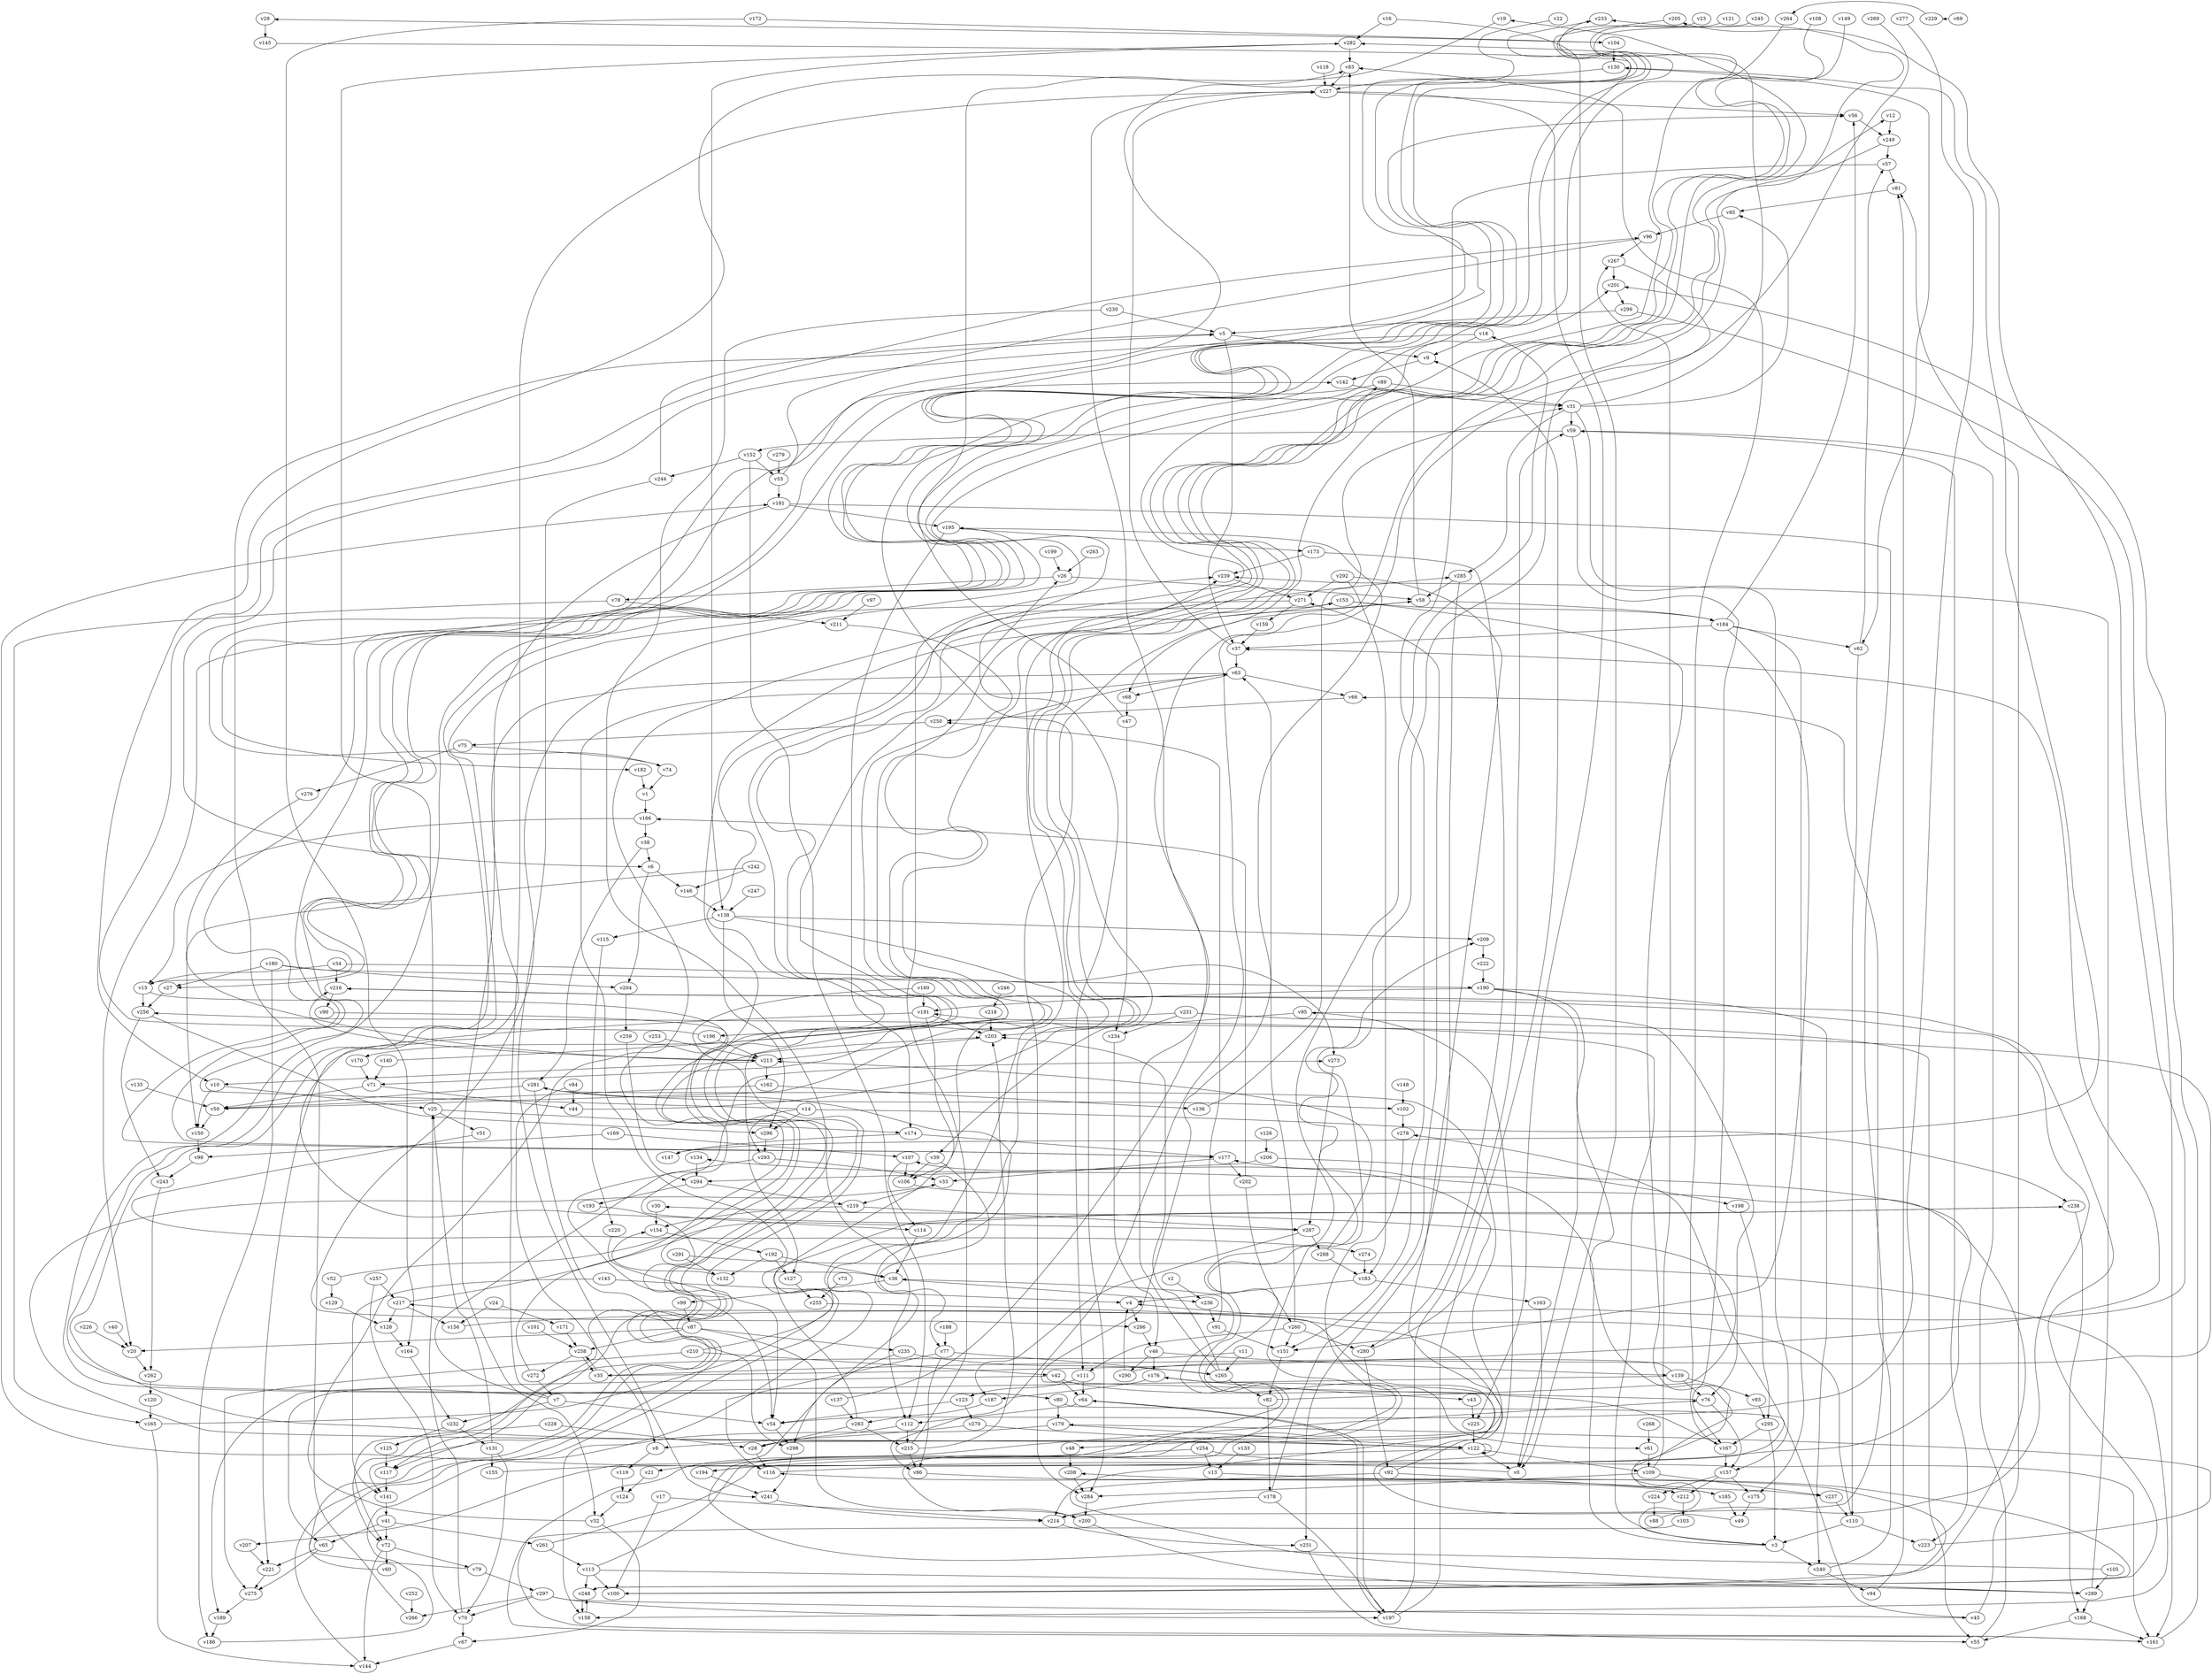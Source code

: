 // Benchmark game 446 - 300 vertices
// time_bound: 80
// targets: v121
digraph G {
    v0 [name="v0", player=0];
    v1 [name="v1", player=1];
    v2 [name="v2", player=0];
    v3 [name="v3", player=0];
    v4 [name="v4", player=1];
    v5 [name="v5", player=1];
    v6 [name="v6", player=1];
    v7 [name="v7", player=1];
    v8 [name="v8", player=0];
    v9 [name="v9", player=1];
    v10 [name="v10", player=0];
    v11 [name="v11", player=0];
    v12 [name="v12", player=1];
    v13 [name="v13", player=0];
    v14 [name="v14", player=0];
    v15 [name="v15", player=0];
    v16 [name="v16", player=0];
    v17 [name="v17", player=1];
    v18 [name="v18", player=1];
    v19 [name="v19", player=0];
    v20 [name="v20", player=0];
    v21 [name="v21", player=1];
    v22 [name="v22", player=0];
    v23 [name="v23", player=0];
    v24 [name="v24", player=1];
    v25 [name="v25", player=1];
    v26 [name="v26", player=1];
    v27 [name="v27", player=1];
    v28 [name="v28", player=1];
    v29 [name="v29", player=1];
    v30 [name="v30", player=0];
    v31 [name="v31", player=1];
    v32 [name="v32", player=0];
    v33 [name="v33", player=0];
    v34 [name="v34", player=0];
    v35 [name="v35", player=1];
    v36 [name="v36", player=0];
    v37 [name="v37", player=0];
    v38 [name="v38", player=0];
    v39 [name="v39", player=0];
    v40 [name="v40", player=1];
    v41 [name="v41", player=0];
    v42 [name="v42", player=1];
    v43 [name="v43", player=1];
    v44 [name="v44", player=0];
    v45 [name="v45", player=0];
    v46 [name="v46", player=0];
    v47 [name="v47", player=1];
    v48 [name="v48", player=1];
    v49 [name="v49", player=1];
    v50 [name="v50", player=0];
    v51 [name="v51", player=1];
    v52 [name="v52", player=0];
    v53 [name="v53", player=0];
    v54 [name="v54", player=1];
    v55 [name="v55", player=0];
    v56 [name="v56", player=1];
    v57 [name="v57", player=1];
    v58 [name="v58", player=0];
    v59 [name="v59", player=1];
    v60 [name="v60", player=0];
    v61 [name="v61", player=1];
    v62 [name="v62", player=0];
    v63 [name="v63", player=0];
    v64 [name="v64", player=0];
    v65 [name="v65", player=0];
    v66 [name="v66", player=1];
    v67 [name="v67", player=0];
    v68 [name="v68", player=0];
    v69 [name="v69", player=1];
    v70 [name="v70", player=0];
    v71 [name="v71", player=1];
    v72 [name="v72", player=0];
    v73 [name="v73", player=1];
    v74 [name="v74", player=1];
    v75 [name="v75", player=0];
    v76 [name="v76", player=1];
    v77 [name="v77", player=0];
    v78 [name="v78", player=1];
    v79 [name="v79", player=1];
    v80 [name="v80", player=1];
    v81 [name="v81", player=1];
    v82 [name="v82", player=0];
    v83 [name="v83", player=0];
    v84 [name="v84", player=0];
    v85 [name="v85", player=0];
    v86 [name="v86", player=0];
    v87 [name="v87", player=0];
    v88 [name="v88", player=1];
    v89 [name="v89", player=1];
    v90 [name="v90", player=1];
    v91 [name="v91", player=0];
    v92 [name="v92", player=1];
    v93 [name="v93", player=0];
    v94 [name="v94", player=0];
    v95 [name="v95", player=1];
    v96 [name="v96", player=1];
    v97 [name="v97", player=1];
    v98 [name="v98", player=1];
    v99 [name="v99", player=0];
    v100 [name="v100", player=1];
    v101 [name="v101", player=1];
    v102 [name="v102", player=1];
    v103 [name="v103", player=0];
    v104 [name="v104", player=0];
    v105 [name="v105", player=0];
    v106 [name="v106", player=0];
    v107 [name="v107", player=1];
    v108 [name="v108", player=1];
    v109 [name="v109", player=1];
    v110 [name="v110", player=0];
    v111 [name="v111", player=1];
    v112 [name="v112", player=0];
    v113 [name="v113", player=0];
    v114 [name="v114", player=1];
    v115 [name="v115", player=0];
    v116 [name="v116", player=1];
    v117 [name="v117", player=0];
    v118 [name="v118", player=1];
    v119 [name="v119", player=0];
    v120 [name="v120", player=0];
    v121 [name="v121", player=0, target=1];
    v122 [name="v122", player=0];
    v123 [name="v123", player=1];
    v124 [name="v124", player=0];
    v125 [name="v125", player=1];
    v126 [name="v126", player=1];
    v127 [name="v127", player=0];
    v128 [name="v128", player=0];
    v129 [name="v129", player=0];
    v130 [name="v130", player=1];
    v131 [name="v131", player=1];
    v132 [name="v132", player=1];
    v133 [name="v133", player=0];
    v134 [name="v134", player=1];
    v135 [name="v135", player=1];
    v136 [name="v136", player=0];
    v137 [name="v137", player=0];
    v138 [name="v138", player=1];
    v139 [name="v139", player=1];
    v140 [name="v140", player=1];
    v141 [name="v141", player=0];
    v142 [name="v142", player=0];
    v143 [name="v143", player=1];
    v144 [name="v144", player=1];
    v145 [name="v145", player=0];
    v146 [name="v146", player=0];
    v147 [name="v147", player=1];
    v148 [name="v148", player=0];
    v149 [name="v149", player=1];
    v150 [name="v150", player=0];
    v151 [name="v151", player=0];
    v152 [name="v152", player=1];
    v153 [name="v153", player=0];
    v154 [name="v154", player=0];
    v155 [name="v155", player=1];
    v156 [name="v156", player=1];
    v157 [name="v157", player=1];
    v158 [name="v158", player=0];
    v159 [name="v159", player=0];
    v160 [name="v160", player=1];
    v161 [name="v161", player=0];
    v162 [name="v162", player=1];
    v163 [name="v163", player=1];
    v164 [name="v164", player=1];
    v165 [name="v165", player=0];
    v166 [name="v166", player=0];
    v167 [name="v167", player=0];
    v168 [name="v168", player=1];
    v169 [name="v169", player=1];
    v170 [name="v170", player=1];
    v171 [name="v171", player=1];
    v172 [name="v172", player=1];
    v173 [name="v173", player=0];
    v174 [name="v174", player=1];
    v175 [name="v175", player=0];
    v176 [name="v176", player=0];
    v177 [name="v177", player=0];
    v178 [name="v178", player=1];
    v179 [name="v179", player=0];
    v180 [name="v180", player=0];
    v181 [name="v181", player=0];
    v182 [name="v182", player=1];
    v183 [name="v183", player=1];
    v184 [name="v184", player=0];
    v185 [name="v185", player=0];
    v186 [name="v186", player=1];
    v187 [name="v187", player=0];
    v188 [name="v188", player=0];
    v189 [name="v189", player=0];
    v190 [name="v190", player=0];
    v191 [name="v191", player=1];
    v192 [name="v192", player=0];
    v193 [name="v193", player=1];
    v194 [name="v194", player=0];
    v195 [name="v195", player=1];
    v196 [name="v196", player=0];
    v197 [name="v197", player=0];
    v198 [name="v198", player=1];
    v199 [name="v199", player=0];
    v200 [name="v200", player=0];
    v201 [name="v201", player=0];
    v202 [name="v202", player=0];
    v203 [name="v203", player=0];
    v204 [name="v204", player=0];
    v205 [name="v205", player=1];
    v206 [name="v206", player=1];
    v207 [name="v207", player=1];
    v208 [name="v208", player=0];
    v209 [name="v209", player=0];
    v210 [name="v210", player=0];
    v211 [name="v211", player=0];
    v212 [name="v212", player=1];
    v213 [name="v213", player=1];
    v214 [name="v214", player=0];
    v215 [name="v215", player=0];
    v216 [name="v216", player=0];
    v217 [name="v217", player=0];
    v218 [name="v218", player=0];
    v219 [name="v219", player=1];
    v220 [name="v220", player=1];
    v221 [name="v221", player=0];
    v222 [name="v222", player=1];
    v223 [name="v223", player=1];
    v224 [name="v224", player=1];
    v225 [name="v225", player=1];
    v226 [name="v226", player=1];
    v227 [name="v227", player=1];
    v228 [name="v228", player=0];
    v229 [name="v229", player=1];
    v230 [name="v230", player=0];
    v231 [name="v231", player=1];
    v232 [name="v232", player=0];
    v233 [name="v233", player=1];
    v234 [name="v234", player=0];
    v235 [name="v235", player=1];
    v236 [name="v236", player=1];
    v237 [name="v237", player=1];
    v238 [name="v238", player=1];
    v239 [name="v239", player=0];
    v240 [name="v240", player=0];
    v241 [name="v241", player=0];
    v242 [name="v242", player=1];
    v243 [name="v243", player=1];
    v244 [name="v244", player=1];
    v245 [name="v245", player=0];
    v246 [name="v246", player=0];
    v247 [name="v247", player=1];
    v248 [name="v248", player=1];
    v249 [name="v249", player=0];
    v250 [name="v250", player=1];
    v251 [name="v251", player=0];
    v252 [name="v252", player=0];
    v253 [name="v253", player=1];
    v254 [name="v254", player=0];
    v255 [name="v255", player=0];
    v256 [name="v256", player=1];
    v257 [name="v257", player=0];
    v258 [name="v258", player=0];
    v259 [name="v259", player=0];
    v260 [name="v260", player=1];
    v261 [name="v261", player=0];
    v262 [name="v262", player=1];
    v263 [name="v263", player=1];
    v264 [name="v264", player=1];
    v265 [name="v265", player=0];
    v266 [name="v266", player=1];
    v267 [name="v267", player=0];
    v268 [name="v268", player=1];
    v269 [name="v269", player=1];
    v270 [name="v270", player=0];
    v271 [name="v271", player=1];
    v272 [name="v272", player=1];
    v273 [name="v273", player=0];
    v274 [name="v274", player=1];
    v275 [name="v275", player=1];
    v276 [name="v276", player=0];
    v277 [name="v277", player=1];
    v278 [name="v278", player=1];
    v279 [name="v279", player=1];
    v280 [name="v280", player=1];
    v281 [name="v281", player=0];
    v282 [name="v282", player=1];
    v283 [name="v283", player=1];
    v284 [name="v284", player=1];
    v285 [name="v285", player=0];
    v286 [name="v286", player=1];
    v287 [name="v287", player=0];
    v288 [name="v288", player=1];
    v289 [name="v289", player=1];
    v290 [name="v290", player=0];
    v291 [name="v291", player=1];
    v292 [name="v292", player=1];
    v293 [name="v293", player=0];
    v294 [name="v294", player=1];
    v295 [name="v295", player=1];
    v296 [name="v296", player=0];
    v297 [name="v297", player=0];
    v298 [name="v298", player=1];
    v299 [name="v299", player=0];

    v0 -> v181 [constraint="t >= 5"];
    v1 -> v166;
    v2 -> v236;
    v3 -> v191;
    v4 -> v286;
    v5 -> v37;
    v6 -> v204;
    v7 -> v273 [constraint="t >= 4"];
    v8 -> v119;
    v9 -> v142;
    v10 -> v150;
    v11 -> v72 [constraint="t < 7"];
    v12 -> v249;
    v13 -> v248 [constraint="t < 5"];
    v14 -> v56 [constraint="t < 9"];
    v15 -> v114 [constraint="t >= 1"];
    v16 -> v282;
    v17 -> v214;
    v18 -> v6 [constraint="t mod 3 == 0"];
    v19 -> v10 [constraint="t >= 5"];
    v20 -> v262;
    v21 -> v124;
    v22 -> v182 [constraint="t >= 1"];
    v23 -> v15 [constraint="t < 9"];
    v24 -> v171;
    v25 -> v174;
    v26 -> v58;
    v27 -> v256;
    v28 -> v281 [constraint="t < 12"];
    v29 -> v145;
    v30 -> v154;
    v31 -> v285;
    v32 -> v201 [constraint="t mod 5 == 2"];
    v33 -> v219;
    v34 -> v15;
    v35 -> v37 [constraint="t < 13"];
    v36 -> v236;
    v37 -> v63;
    v38 -> v6;
    v39 -> v77 [constraint="t mod 4 == 2"];
    v40 -> v20;
    v41 -> v65;
    v42 -> v64;
    v43 -> v225;
    v44 -> v12 [constraint="t mod 3 == 2"];
    v45 -> v278 [constraint="t < 14"];
    v46 -> v290;
    v47 -> v234;
    v48 -> v208;
    v49 -> v176 [constraint="t < 15"];
    v50 -> v150;
    v51 -> v274 [constraint="t >= 5"];
    v52 -> v203 [constraint="t >= 1"];
    v53 -> v142;
    v54 -> v298;
    v55 -> v59;
    v56 -> v249;
    v57 -> v151;
    v58 -> v184;
    v59 -> v167;
    v60 -> v19 [constraint="t >= 5"];
    v61 -> v109;
    v62 -> v110;
    v63 -> v287 [constraint="t >= 4"];
    v64 -> v112;
    v65 -> v275;
    v66 -> v250;
    v67 -> v144;
    v68 -> v47;
    v69 -> v229 [constraint="t mod 3 == 2"];
    v70 -> v67;
    v71 -> v44;
    v72 -> v144;
    v73 -> v255;
    v74 -> v1;
    v75 -> v74;
    v76 -> v195 [constraint="t mod 4 == 0"];
    v77 -> v265;
    v78 -> v165;
    v79 -> v285 [constraint="t mod 2 == 0"];
    v80 -> v194 [constraint="t mod 2 == 0"];
    v81 -> v85;
    v82 -> v30 [constraint="t >= 5"];
    v83 -> v227;
    v84 -> v8;
    v85 -> v96;
    v86 -> v212 [constraint="t < 7"];
    v87 -> v235;
    v88 -> v216 [constraint="t >= 1"];
    v89 -> v31;
    v90 -> v117 [constraint="t >= 2"];
    v91 -> v250;
    v92 -> v217 [constraint="t < 15"];
    v93 -> v295;
    v94 -> v81;
    v95 -> v203;
    v96 -> v74 [constraint="t mod 4 == 0"];
    v97 -> v211;
    v98 -> v243;
    v99 -> v87;
    v100 -> v208 [constraint="t mod 4 == 2"];
    v101 -> v258;
    v102 -> v278;
    v103 -> v161 [constraint="t < 14"];
    v104 -> v29 [constraint="t < 5"];
    v105 -> v36 [constraint="t < 15"];
    v106 -> v100 [constraint="t >= 2"];
    v107 -> v114;
    v108 -> v170 [constraint="t >= 4"];
    v109 -> v284;
    v110 -> v223;
    v111 -> v64;
    v112 -> v28;
    v113 -> v18 [constraint="t < 15"];
    v114 -> v36;
    v115 -> v220;
    v116 -> v95 [constraint="t >= 5"];
    v117 -> v141;
    v118 -> v227;
    v119 -> v124;
    v120 -> v165;
    v121 -> v80 [constraint="t < 7"];
    v122 -> v33 [constraint="t < 9"];
    v123 -> v54;
    v124 -> v32;
    v125 -> v117;
    v126 -> v206;
    v127 -> v255;
    v128 -> v164;
    v129 -> v128;
    v130 -> v227;
    v131 -> v25;
    v132 -> v154;
    v133 -> v13;
    v134 -> v294;
    v135 -> v50;
    v136 -> v31;
    v137 -> v233 [constraint="t mod 3 == 1"];
    v138 -> v284;
    v139 -> v35 [constraint="t >= 3"];
    v140 -> v63 [constraint="t >= 3"];
    v141 -> v41;
    v142 -> v31;
    v143 -> v4;
    v144 -> v26 [constraint="t < 12"];
    v145 -> v80 [constraint="t < 12"];
    v146 -> v138;
    v147 -> v130 [constraint="t >= 3"];
    v148 -> v102;
    v149 -> v50 [constraint="t mod 5 == 3"];
    v150 -> v98;
    v151 -> v82;
    v152 -> v53;
    v153 -> v3 [constraint="t >= 4"];
    v154 -> v192;
    v155 -> v134 [constraint="t < 7"];
    v156 -> v205 [constraint="t < 9"];
    v157 -> v175;
    v158 -> v248;
    v159 -> v37;
    v160 -> v191;
    v161 -> v76 [constraint="t mod 4 == 3"];
    v162 -> v136;
    v163 -> v0;
    v164 -> v232;
    v165 -> v238 [constraint="t >= 2"];
    v166 -> v38;
    v167 -> v83;
    v168 -> v161;
    v169 -> v98;
    v170 -> v71;
    v171 -> v258;
    v172 -> v164;
    v173 -> v239;
    v174 -> v177;
    v175 -> v49;
    v176 -> v43;
    v177 -> v233 [constraint="t < 7"];
    v178 -> v197;
    v179 -> v122;
    v180 -> v27;
    v181 -> v214 [constraint="t mod 3 == 2"];
    v182 -> v1;
    v183 -> v163;
    v184 -> v151 [constraint="t < 12"];
    v185 -> v116 [constraint="t < 10"];
    v186 -> v239 [constraint="t < 11"];
    v187 -> v283;
    v188 -> v77;
    v189 -> v186;
    v190 -> v237 [constraint="t >= 3"];
    v191 -> v221;
    v192 -> v127;
    v193 -> v141 [constraint="t < 10"];
    v194 -> v241;
    v195 -> v122 [constraint="t >= 2"];
    v196 -> v96 [constraint="t >= 4"];
    v197 -> v64 [constraint="t mod 4 == 2"];
    v198 -> v295;
    v199 -> v26;
    v200 -> v289 [constraint="t mod 3 == 1"];
    v201 -> v299;
    v202 -> v166;
    v203 -> v213;
    v204 -> v259;
    v205 -> v177 [constraint="t < 14"];
    v206 -> v198;
    v207 -> v221;
    v208 -> v284;
    v209 -> v222;
    v210 -> v89 [constraint="t >= 5"];
    v211 -> v71 [constraint="t >= 1"];
    v212 -> v103;
    v213 -> v216 [constraint="t < 7"];
    v214 -> v251;
    v215 -> v86;
    v216 -> v90;
    v217 -> v153 [constraint="t >= 2"];
    v218 -> v203;
    v219 -> v287;
    v220 -> v54;
    v221 -> v275;
    v222 -> v190;
    v223 -> v179 [constraint="t mod 3 == 0"];
    v224 -> v88;
    v225 -> v122;
    v226 -> v20;
    v227 -> v56;
    v228 -> v28;
    v229 -> v264 [constraint="t < 15"];
    v230 -> v112;
    v231 -> v55;
    v232 -> v131;
    v233 -> v27 [constraint="t < 10"];
    v234 -> v46;
    v235 -> v298;
    v236 -> v91;
    v237 -> v110;
    v238 -> v36 [constraint="t mod 5 == 1"];
    v239 -> v271;
    v240 -> v94;
    v241 -> v214;
    v242 -> v213 [constraint="t mod 4 == 3"];
    v243 -> v262;
    v244 -> v241;
    v245 -> v286 [constraint="t < 11"];
    v246 -> v218;
    v247 -> v138;
    v248 -> v216 [constraint="t < 12"];
    v249 -> v39 [constraint="t >= 5"];
    v250 -> v75;
    v251 -> v55;
    v252 -> v266;
    v253 -> v213;
    v254 -> v21;
    v255 -> v48 [constraint="t < 9"];
    v256 -> v296 [constraint="t mod 5 == 0"];
    v257 -> v217;
    v258 -> v35;
    v259 -> v294;
    v260 -> v111;
    v261 -> v209 [constraint="t < 7"];
    v262 -> v120;
    v263 -> v26;
    v264 -> v117 [constraint="t < 10"];
    v265 -> v82;
    v266 -> v5;
    v267 -> v86 [constraint="t < 6"];
    v268 -> v61;
    v269 -> v200 [constraint="t >= 3"];
    v270 -> v122;
    v271 -> v159;
    v272 -> v58 [constraint="t >= 1"];
    v273 -> v287;
    v274 -> v183;
    v275 -> v189;
    v276 -> v150;
    v277 -> v54 [constraint="t mod 4 == 3"];
    v278 -> v61 [constraint="t < 15"];
    v279 -> v53;
    v280 -> v107 [constraint="t >= 3"];
    v281 -> v207 [constraint="t mod 3 == 2"];
    v282 -> v83;
    v283 -> v63;
    v284 -> v200;
    v285 -> v58;
    v286 -> v46;
    v287 -> v187 [constraint="t mod 5 == 4"];
    v288 -> v213;
    v289 -> v168;
    v290 -> v256 [constraint="t >= 3"];
    v291 -> v158 [constraint="t >= 4"];
    v292 -> v289 [constraint="t >= 2"];
    v293 -> v54;
    v294 -> v219;
    v295 -> v167;
    v296 -> v293;
    v297 -> v266;
    v298 -> v241;
    v299 -> v5;
    v172 -> v104;
    v285 -> v251;
    v292 -> v183;
    v47 -> v83;
    v184 -> v175;
    v283 -> v28;
    v288 -> v183;
    v169 -> v107;
    v62 -> v57;
    v231 -> v196;
    v139 -> v93;
    v139 -> v76;
    v72 -> v60;
    v190 -> v240;
    v5 -> v9;
    v230 -> v5;
    v281 -> v298;
    v31 -> v85;
    v109 -> v237;
    v281 -> v102;
    v59 -> v152;
    v166 -> v15;
    v181 -> v195;
    v265 -> v203;
    v293 -> v33;
    v162 -> v50;
    v143 -> v141;
    v184 -> v56;
    v244 -> v5;
    v261 -> v113;
    v177 -> v202;
    v92 -> v214;
    v219 -> v154;
    v191 -> v203;
    v46 -> v176;
    v28 -> v116;
    v45 -> v81;
    v18 -> v9;
    v10 -> v25;
    v6 -> v146;
    v31 -> v157;
    v168 -> v55;
    v248 -> v158;
    v180 -> v204;
    v167 -> v157;
    v213 -> v10;
    v289 -> v239;
    v157 -> v212;
    v34 -> v216;
    v238 -> v168;
    v231 -> v234;
    v254 -> v13;
    v191 -> v106;
    v34 -> v273;
    v112 -> v215;
    v173 -> v280;
    v174 -> v147;
    v24 -> v156;
    v41 -> v72;
    v217 -> v156;
    v7 -> v232;
    v76 -> v157;
    v75 -> v276;
    v14 -> v296;
    v130 -> v62;
    v179 -> v158;
    v137 -> v283;
    v122 -> v194;
    v292 -> v271;
    v113 -> v248;
    v280 -> v92;
    v192 -> v36;
    v297 -> v70;
    v190 -> v0;
    v235 -> v265;
    v52 -> v129;
    v138 -> v296;
    v122 -> v109;
    v271 -> v20;
    v77 -> v116;
    v122 -> v122;
    v15 -> v256;
    v7 -> v227;
    v206 -> v294;
    v71 -> v50;
    v228 -> v72;
    v178 -> v214;
    v65 -> v221;
    v3 -> v177;
    v113 -> v100;
    v291 -> v132;
    v105 -> v289;
    v36 -> v99;
    v110 -> v3;
    v31 -> v282;
    v131 -> v155;
    v79 -> v297;
    v281 -> v50;
    v138 -> v209;
    v184 -> v37;
    v181 -> v32;
    v70 -> v25;
    v195 -> v174;
    v31 -> v59;
    v89 -> v284;
    v77 -> v86;
    v157 -> v224;
    v265 -> v227;
    v87 -> v258;
    v185 -> v49;
    v153 -> v111;
    v287 -> v288;
    v38 -> v281;
    v110 -> v4;
    v140 -> v71;
    v213 -> v162;
    v294 -> v193;
    v14 -> v127;
    v152 -> v244;
    v63 -> v66;
    v267 -> v201;
    v35 -> v258;
    v16 -> v0;
    v240 -> v66;
    v107 -> v106;
    v78 -> v211;
    v80 -> v179;
    v109 -> v267;
    v260 -> v151;
    v11 -> v265;
    v210 -> v42;
    v92 -> v185;
    v282 -> v138;
    v232 -> v125;
    v242 -> v146;
    v91 -> v151;
    v258 -> v272;
    v104 -> v130;
    v227 -> v225;
    v46 -> v139;
    v249 -> v57;
    v37 -> v227;
    v138 -> v115;
    v87 -> v20;
    v64 -> v197;
    v260 -> v280;
    v165 -> v144;
    v39 -> v106;
    v7 -> v54;
    v153 -> v184;
    v139 -> v65;
    v192 -> v132;
    v111 -> v123;
    v190 -> v191;
    v96 -> v267;
    v58 -> v68;
    v113 -> v289;
    v3 -> v240;
    v42 -> v189;
    v72 -> v79;
    v42 -> v167;
    v177 -> v33;
    v202 -> v260;
    v178 -> v271;
    v215 -> v203;
    v32 -> v67;
    v25 -> v51;
    v53 -> v181;
    v59 -> v223;
    v58 -> v83;
    v161 -> v201;
    v196 -> v213;
    v87 -> v200;
    v123 -> v270;
    v131 -> v70;
    v217 -> v128;
    v256 -> v243;
    v195 -> v173;
    v160 -> v293;
    v270 -> v8;
    v17 -> v100;
    v272 -> v7;
    v25 -> v282;
    v283 -> v215;
    v197 -> v59;
    v176 -> v187;
    v63 -> v68;
    v84 -> v44;
    v183 -> v4;
    v82 -> v178;
    v57 -> v81;
    v299 -> v161;
    v210 -> v275;
    v26 -> v78;
    v257 -> v70;
    v152 -> v112;
    v14 -> v238;
    v180 -> v190;
    v184 -> v62;
    v295 -> v3;
    v297 -> v197;
    v290 -> v4;
    v180 -> v186;
    v254 -> v161;
    v297 -> v45;
    v197 -> v9;
    v41 -> v261;
    v122 -> v0;
    v260 -> v63;
    v95 -> v76;
    v215 -> v239;
}

